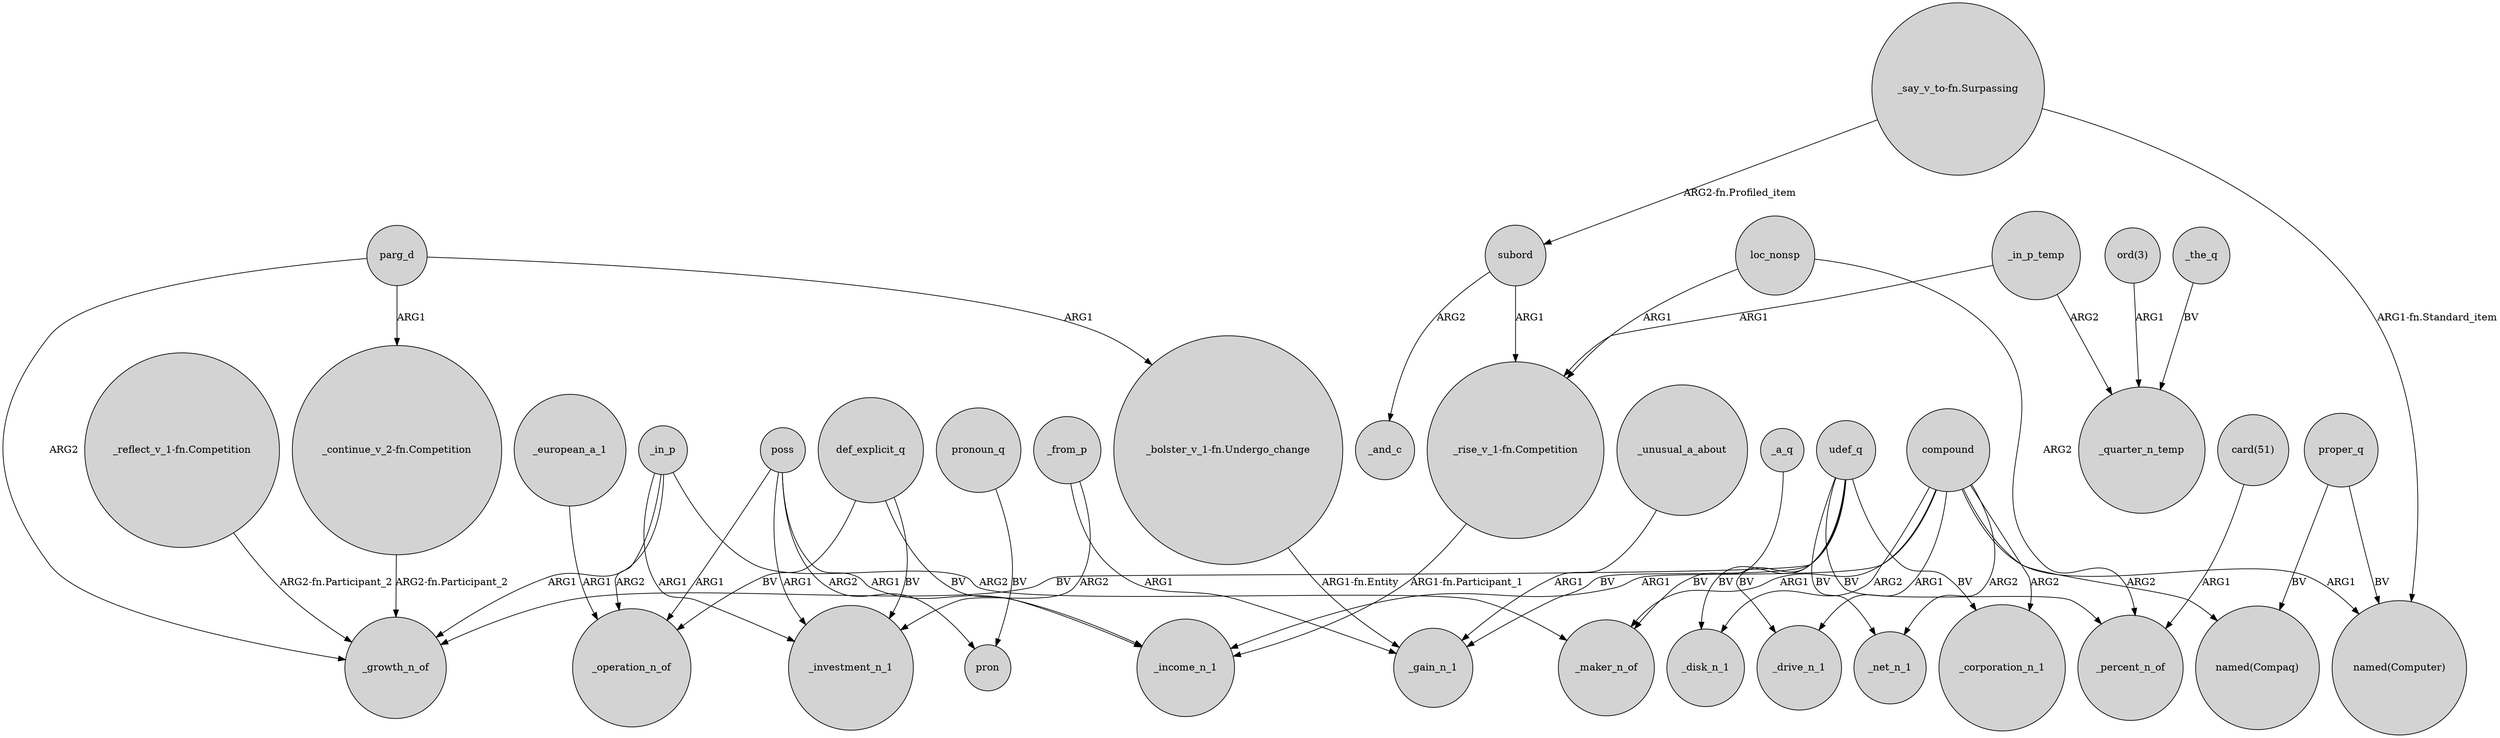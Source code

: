digraph {
	node [shape=circle style=filled]
	_in_p -> _operation_n_of [label=ARG2]
	_in_p_temp -> _quarter_n_temp [label=ARG2]
	parg_d -> _growth_n_of [label=ARG2]
	udef_q -> _disk_n_1 [label=BV]
	_from_p -> _investment_n_1 [label=ARG2]
	compound -> "named(Computer)" [label=ARG1]
	"ord(3)" -> _quarter_n_temp [label=ARG1]
	compound -> _net_n_1 [label=ARG2]
	loc_nonsp -> "_rise_v_1-fn.Competition" [label=ARG1]
	_in_p_temp -> "_rise_v_1-fn.Competition" [label=ARG1]
	"_continue_v_2-fn.Competition" -> _growth_n_of [label="ARG2-fn.Participant_2"]
	_in_p -> _growth_n_of [label=ARG1]
	proper_q -> "named(Computer)" [label=BV]
	_in_p -> _investment_n_1 [label=ARG1]
	_the_q -> _quarter_n_temp [label=BV]
	poss -> _operation_n_of [label=ARG1]
	parg_d -> "_continue_v_2-fn.Competition" [label=ARG1]
	subord -> _and_c [label=ARG2]
	poss -> _investment_n_1 [label=ARG1]
	_in_p -> _maker_n_of [label=ARG2]
	pronoun_q -> pron [label=BV]
	"_bolster_v_1-fn.Undergo_change" -> _gain_n_1 [label="ARG1-fn.Entity"]
	poss -> pron [label=ARG2]
	def_explicit_q -> _income_n_1 [label=BV]
	compound -> _disk_n_1 [label=ARG2]
	compound -> _income_n_1 [label=ARG1]
	"_reflect_v_1-fn.Competition" -> _growth_n_of [label="ARG2-fn.Participant_2"]
	udef_q -> _percent_n_of [label=BV]
	poss -> _income_n_1 [label=ARG1]
	udef_q -> _net_n_1 [label=BV]
	parg_d -> "_bolster_v_1-fn.Undergo_change" [label=ARG1]
	udef_q -> _drive_n_1 [label=BV]
	"_say_v_to-fn.Surpassing" -> subord [label="ARG2-fn.Profiled_item"]
	"_say_v_to-fn.Surpassing" -> "named(Computer)" [label="ARG1-fn.Standard_item"]
	compound -> "named(Compaq)" [label=ARG2]
	udef_q -> _growth_n_of [label=BV]
	def_explicit_q -> _operation_n_of [label=BV]
	proper_q -> "named(Compaq)" [label=BV]
	compound -> _corporation_n_1 [label=ARG2]
	"card(51)" -> _percent_n_of [label=ARG1]
	compound -> _maker_n_of [label=ARG1]
	_european_a_1 -> _operation_n_of [label=ARG1]
	udef_q -> _corporation_n_1 [label=BV]
	subord -> "_rise_v_1-fn.Competition" [label=ARG1]
	"_rise_v_1-fn.Competition" -> _income_n_1 [label="ARG1-fn.Participant_1"]
	def_explicit_q -> _investment_n_1 [label=BV]
	_from_p -> _gain_n_1 [label=ARG1]
	compound -> _drive_n_1 [label=ARG1]
	_a_q -> _maker_n_of [label=BV]
	_unusual_a_about -> _gain_n_1 [label=ARG1]
	udef_q -> _gain_n_1 [label=BV]
	loc_nonsp -> _percent_n_of [label=ARG2]
}
